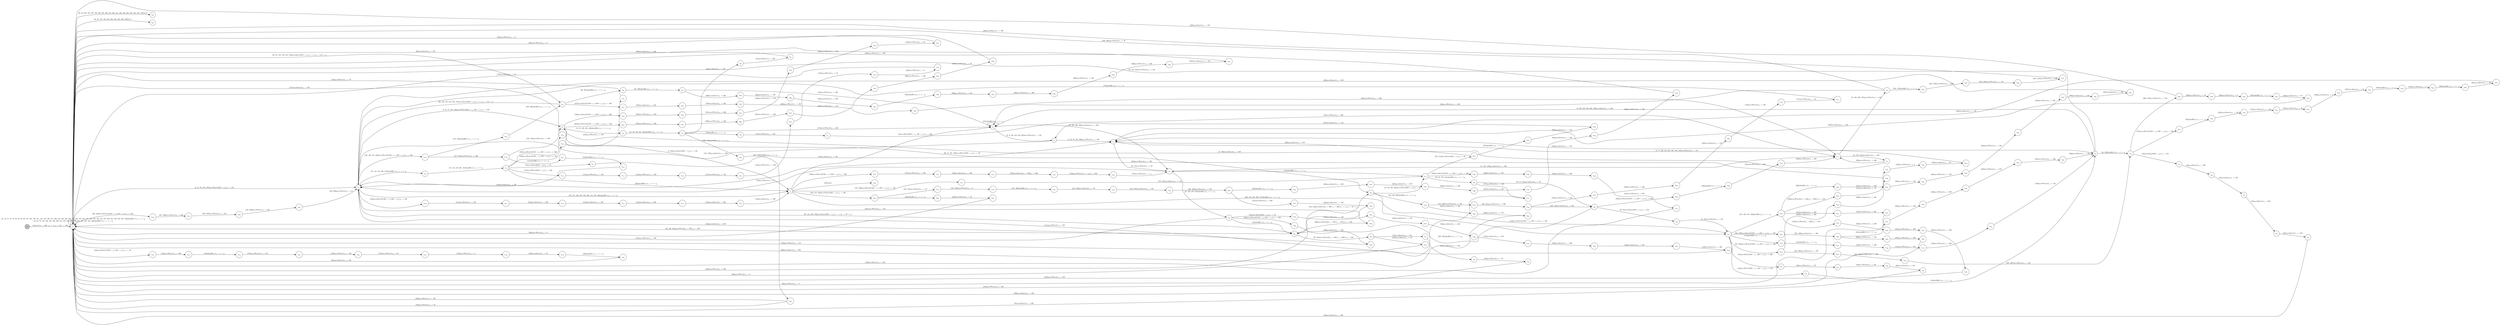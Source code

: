 digraph EFSM{
  graph [rankdir="LR", fontname="Latin Modern Math"];
  node [color="black", fillcolor="white", shape="circle", style="filled", fontname="Latin Modern Math"];
  edge [fontname="Latin Modern Math"];

  s0[fillcolor="gray", label=<s<sub>0</sub>>];
  s1[label=<s<sub>1</sub>>];
  s2[label=<s<sub>2</sub>>];
  s3[label=<s<sub>3</sub>>];
  s4[label=<s<sub>4</sub>>];
  s5[label=<s<sub>5</sub>>];
  s6[label=<s<sub>6</sub>>];
  s7[label=<s<sub>7</sub>>];
  s8[label=<s<sub>8</sub>>];
  s10[label=<s<sub>10</sub>>];
  s11[label=<s<sub>11</sub>>];
  s12[label=<s<sub>12</sub>>];
  s14[label=<s<sub>14</sub>>];
  s15[label=<s<sub>15</sub>>];
  s16[label=<s<sub>16</sub>>];
  s17[label=<s<sub>17</sub>>];
  s19[label=<s<sub>19</sub>>];
  s24[label=<s<sub>24</sub>>];
  s25[label=<s<sub>25</sub>>];
  s26[label=<s<sub>26</sub>>];
  s27[label=<s<sub>27</sub>>];
  s28[label=<s<sub>28</sub>>];
  s29[label=<s<sub>29</sub>>];
  s32[label=<s<sub>32</sub>>];
  s36[label=<s<sub>36</sub>>];
  s37[label=<s<sub>37</sub>>];
  s38[label=<s<sub>38</sub>>];
  s39[label=<s<sub>39</sub>>];
  s40[label=<s<sub>40</sub>>];
  s41[label=<s<sub>41</sub>>];
  s42[label=<s<sub>42</sub>>];
  s44[label=<s<sub>44</sub>>];
  s45[label=<s<sub>45</sub>>];
  s46[label=<s<sub>46</sub>>];
  s47[label=<s<sub>47</sub>>];
  s48[label=<s<sub>48</sub>>];
  s49[label=<s<sub>49</sub>>];
  s60[label=<s<sub>60</sub>>];
  s61[label=<s<sub>61</sub>>];
  s64[label=<s<sub>64</sub>>];
  s65[label=<s<sub>65</sub>>];
  s66[label=<s<sub>66</sub>>];
  s67[label=<s<sub>67</sub>>];
  s73[label=<s<sub>73</sub>>];
  s74[label=<s<sub>74</sub>>];
  s75[label=<s<sub>75</sub>>];
  s87[label=<s<sub>87</sub>>];
  s88[label=<s<sub>88</sub>>];
  s89[label=<s<sub>89</sub>>];
  s90[label=<s<sub>90</sub>>];
  s103[label=<s<sub>103</sub>>];
  s104[label=<s<sub>104</sub>>];
  s105[label=<s<sub>105</sub>>];
  s106[label=<s<sub>106</sub>>];
  s107[label=<s<sub>107</sub>>];
  s108[label=<s<sub>108</sub>>];
  s109[label=<s<sub>109</sub>>];
  s110[label=<s<sub>110</sub>>];
  s114[label=<s<sub>114</sub>>];
  s115[label=<s<sub>115</sub>>];
  s116[label=<s<sub>116</sub>>];
  s117[label=<s<sub>117</sub>>];
  s118[label=<s<sub>118</sub>>];
  s119[label=<s<sub>119</sub>>];
  s120[label=<s<sub>120</sub>>];
  s126[label=<s<sub>126</sub>>];
  s127[label=<s<sub>127</sub>>];
  s136[label=<s<sub>136</sub>>];
  s137[label=<s<sub>137</sub>>];
  s144[label=<s<sub>144</sub>>];
  s145[label=<s<sub>145</sub>>];
  s146[label=<s<sub>146</sub>>];
  s147[label=<s<sub>147</sub>>];
  s148[label=<s<sub>148</sub>>];
  s152[label=<s<sub>152</sub>>];
  s153[label=<s<sub>153</sub>>];
  s154[label=<s<sub>154</sub>>];
  s155[label=<s<sub>155</sub>>];
  s156[label=<s<sub>156</sub>>];
  s157[label=<s<sub>157</sub>>];
  s158[label=<s<sub>158</sub>>];
  s159[label=<s<sub>159</sub>>];
  s160[label=<s<sub>160</sub>>];
  s164[label=<s<sub>164</sub>>];
  s165[label=<s<sub>165</sub>>];
  s166[label=<s<sub>166</sub>>];
  s167[label=<s<sub>167</sub>>];
  s168[label=<s<sub>168</sub>>];
  s169[label=<s<sub>169</sub>>];
  s170[label=<s<sub>170</sub>>];
  s171[label=<s<sub>171</sub>>];
  s174[label=<s<sub>174</sub>>];
  s177[label=<s<sub>177</sub>>];
  s189[label=<s<sub>189</sub>>];
  s190[label=<s<sub>190</sub>>];
  s191[label=<s<sub>191</sub>>];
  s192[label=<s<sub>192</sub>>];
  s193[label=<s<sub>193</sub>>];
  s194[label=<s<sub>194</sub>>];
  s204[label=<s<sub>204</sub>>];
  s205[label=<s<sub>205</sub>>];
  s206[label=<s<sub>206</sub>>];
  s207[label=<s<sub>207</sub>>];
  s213[label=<s<sub>213</sub>>];
  s214[label=<s<sub>214</sub>>];
  s215[label=<s<sub>215</sub>>];
  s221[label=<s<sub>221</sub>>];
  s229[label=<s<sub>229</sub>>];
  s230[label=<s<sub>230</sub>>];
  s231[label=<s<sub>231</sub>>];
  s234[label=<s<sub>234</sub>>];
  s235[label=<s<sub>235</sub>>];
  s236[label=<s<sub>236</sub>>];
  s237[label=<s<sub>237</sub>>];
  s247[label=<s<sub>247</sub>>];
  s267[label=<s<sub>267</sub>>];
  s268[label=<s<sub>268</sub>>];
  s275[label=<s<sub>275</sub>>];
  s277[label=<s<sub>277</sub>>];
  s278[label=<s<sub>278</sub>>];
  s279[label=<s<sub>279</sub>>];
  s280[label=<s<sub>280</sub>>];
  s284[label=<s<sub>284</sub>>];
  s285[label=<s<sub>285</sub>>];
  s286[label=<s<sub>286</sub>>];
  s287[label=<s<sub>287</sub>>];
  s288[label=<s<sub>288</sub>>];
  s289[label=<s<sub>289</sub>>];
  s290[label=<s<sub>290</sub>>];
  s299[label=<s<sub>299</sub>>];
  s300[label=<s<sub>300</sub>>];
  s301[label=<s<sub>301</sub>>];
  s302[label=<s<sub>302</sub>>];
  s303[label=<s<sub>303</sub>>];
  s304[label=<s<sub>304</sub>>];
  s305[label=<s<sub>305</sub>>];
  s306[label=<s<sub>306</sub>>];
  s307[label=<s<sub>307</sub>>];
  s311[label=<s<sub>311</sub>>];
  s312[label=<s<sub>312</sub>>];
  s316[label=<s<sub>316</sub>>];
  s322[label=<s<sub>322</sub>>];
  s323[label=<s<sub>323</sub>>];
  s331[label=<s<sub>331</sub>>];
  s332[label=<s<sub>332</sub>>];
  s333[label=<s<sub>333</sub>>];
  s334[label=<s<sub>334</sub>>];
  s335[label=<s<sub>335</sub>>];
  s347[label=<s<sub>347</sub>>];
  s348[label=<s<sub>348</sub>>];
  s349[label=<s<sub>349</sub>>];
  s351[label=<s<sub>351</sub>>];
  s352[label=<s<sub>352</sub>>];
  s353[label=<s<sub>353</sub>>];
  s354[label=<s<sub>354</sub>>];
  s355[label=<s<sub>355</sub>>];
  s356[label=<s<sub>356</sub>>];
  s357[label=<s<sub>357</sub>>];
  s358[label=<s<sub>358</sub>>];
  s359[label=<s<sub>359</sub>>];
  s360[label=<s<sub>360</sub>>];
  s361[label=<s<sub>361</sub>>];
  s375[label=<s<sub>375</sub>>];
  s376[label=<s<sub>376</sub>>];
  s380[label=<s<sub>380</sub>>];
  s383[label=<s<sub>383</sub>>];
  s384[label=<s<sub>384</sub>>];
  s385[label=<s<sub>385</sub>>];
  s389[label=<s<sub>389</sub>>];
  s390[label=<s<sub>390</sub>>];
  s398[label=<s<sub>398</sub>>];
  s399[label=<s<sub>399</sub>>];
  s400[label=<s<sub>400</sub>>];
  s401[label=<s<sub>401</sub>>];
  s402[label=<s<sub>402</sub>>];
  s408[label=<s<sub>408</sub>>];
  s409[label=<s<sub>409</sub>>];
  s415[label=<s<sub>415</sub>>];
  s416[label=<s<sub>416</sub>>];
  s417[label=<s<sub>417</sub>>];
  s418[label=<s<sub>418</sub>>];
  s419[label=<s<sub>419</sub>>];
  s420[label=<s<sub>420</sub>>];
  s421[label=<s<sub>421</sub>>];
  s422[label=<s<sub>422</sub>>];
  s430[label=<s<sub>430</sub>>];
  s431[label=<s<sub>431</sub>>];
  s432[label=<s<sub>432</sub>>];
  s433[label=<s<sub>433</sub>>];
  s438[label=<s<sub>438</sub>>];
  s439[label=<s<sub>439</sub>>];
  s440[label=<s<sub>440</sub>>];
  s441[label=<s<sub>441</sub>>];
  s455[label=<s<sub>455</sub>>];
  s460[label=<s<sub>460</sub>>];
  s461[label=<s<sub>461</sub>>];
  s462[label=<s<sub>462</sub>>];
  s463[label=<s<sub>463</sub>>];
  s464[label=<s<sub>464</sub>>];
  s465[label=<s<sub>465</sub>>];
  s466[label=<s<sub>466</sub>>];
  s467[label=<s<sub>467</sub>>];
  s470[label=<s<sub>470</sub>>];
  s471[label=<s<sub>471</sub>>];
  s472[label=<s<sub>472</sub>>];
  s473[label=<s<sub>473</sub>>];
  s474[label=<s<sub>474</sub>>];
  s493[label=<s<sub>493</sub>>];
  s494[label=<s<sub>494</sub>>];
  s495[label=<s<sub>495</sub>>];
  s496[label=<s<sub>496</sub>>];
  s497[label=<s<sub>497</sub>>];
  s498[label=<s<sub>498</sub>>];
  s499[label=<s<sub>499</sub>>];
  s510[label=<s<sub>510</sub>>];
  s511[label=<s<sub>511</sub>>];
  s512[label=<s<sub>512</sub>>];
  s513[label=<s<sub>513</sub>>];
  s514[label=<s<sub>514</sub>>];
  s515[label=<s<sub>515</sub>>];
  s519[label=<s<sub>519</sub>>];
  s520[label=<s<sub>520</sub>>];
  s521[label=<s<sub>521</sub>>];
  s522[label=<s<sub>522</sub>>];
  s530[label=<s<sub>530</sub>>];
  s531[label=<s<sub>531</sub>>];
  s532[label=<s<sub>532</sub>>];
  s533[label=<s<sub>533</sub>>];

  s0->s1[label=<<i> [1]start:2/o<sub>1</sub> := 200, o<sub>2</sub> := 3, o<sub>3</sub> := 0&#91;r<sub>1</sub> := 250&#93;</i>>];
  s3->s4[label=<<i> [4, 485]moveEast:0&#91;350 &gt; r<sub>1</sub>&#93;/o<sub>1</sub> := 150</i>>];
  s4->s5[label=<<i> [5]moveEast:0&#91;350 &gt; r<sub>1</sub>, 350 &gt; r<sub>1</sub>&#93;/o<sub>1</sub> := 200</i>>];
  s12->s3[label=<<i> [13, 283]moveEast:0/o<sub>1</sub> := 400</i>>];
  s3->s14[label=<<i> [14, 58, 129, 320, 340]shieldHit:1/o<sub>1</sub> := -1 + i<sub>0</sub></i>>];
  s14->s15[label=<<i> [15, 59, 130, 321, 341]alienHit:1/o<sub>1</sub> := 1 + i<sub>0</sub></i>>];
  s15->s16[label=<<i> [16]alienHit:1/o<sub>1</sub> := 1 + i<sub>0</sub></i>>];
  s16->s17[label=<<i> [17]moveWest:0/o<sub>1</sub> := 350</i>>];
  s17->s11[label=<<i> [18]moveWest:0/o<sub>1</sub> := 300</i>>];
  s19->s5[label=<<i> [20]moveWest:0/o<sub>1</sub> := 200</i>>];
  s7->s10[label=<<i> [23, 71]moveWest:0/o<sub>1</sub> := 50</i>>];
  s24->s25[label=<<i> [25]alienHit:1/o<sub>1</sub> := 1 + i<sub>0</sub></i>>];
  s25->s26[label=<<i> [26, 454]moveEast:0&#91;!(r<sub>1</sub> &gt; 300&or;r<sub>1</sub> &gt; 300)&#93;/o<sub>1</sub> := 100</i>>];
  s26->s27[label=<<i> [27]moveEast:0/o<sub>1</sub> := 150</i>>];
  s27->s28[label=<<i> [28]moveWest:0/o<sub>1</sub> := 100</i>>];
  s28->s29[label=<<i> [29]moveWest:0/o<sub>1</sub> := 50</i>>];
  s29->s1[label=<<i> [30]moveWest:0/o<sub>1</sub> := 0</i>>];
  s39->s40[label=<<i> [40, 85]moveEast:0&#91;350 &gt; r<sub>1</sub>&#93;/o<sub>1</sub> := 100</i>>];
  s40->s41[label=<<i> [41, 86]moveEast:0/o<sub>1</sub> := 150</i>>];
  s41->s42[label=<<i> [42]moveWest:0&#91;350 &gt; r<sub>1</sub>, 350 &gt; r<sub>1</sub>&#93;/o<sub>1</sub> := 100</i>>];
  s42->s8[label=<<i> [43]shieldHit:1/o<sub>1</sub> := -1 + i<sub>0</sub></i>>];
  s8->s44[label=<<i> [44, 536]alienHit:1/o<sub>1</sub> := 1 + i<sub>0</sub></i>>];
  s44->s45[label=<<i> [45]moveEast:0&#91;350 &gt; r<sub>1</sub>&#93;/o<sub>1</sub> := 150</i>>];
  s45->s46[label=<<i> [46]moveEast:0/o<sub>1</sub> := 200</i>>];
  s46->s47[label=<<i> [47]moveEast:0/o<sub>1</sub> := 250</i>>];
  s47->s48[label=<<i> [48]moveEast:0/o<sub>1</sub> := 300</i>>];
  s48->s49[label=<<i> [49]moveEast:0/o<sub>1</sub> := 350</i>>];
  s49->s1[label=<<i> [50]moveEast:0/o<sub>1</sub> := 400</i>>];
  s15->s60[label=<<i> [60]moveEast:0/o<sub>1</sub> := 150</i>>];
  s60->s61[label=<<i> [61]moveEast:0/o<sub>1</sub> := 200</i>>];
  s61->s1[label=<<i> [62]moveEast:0/o<sub>1</sub> := 250</i>>];
  s65->s66[label=<<i> [66, 297]shieldHit:1/o<sub>1</sub> := -1 + i<sub>0</sub></i>>];
  s66->s67[label=<<i> [67, 298]alienHit:1/o<sub>1</sub> := 1 + i<sub>0</sub></i>>];
  s67->s5[label=<<i> [68]moveWest:0/o<sub>1</sub> := 200</i>>];
  s10->s2[label=<<i> [72]moveWest:0/o<sub>1</sub> := 0</i>>];
  s74->s75[label=<<i> [75]moveEast:0&#91;350 &gt; r<sub>1</sub>&#93;/o<sub>1</sub> := 50</i>>];
  s75->s7[label=<<i> [76]moveEast:0/o<sub>1</sub> := 100</i>>];
  s38->s39[label=<<i> [39, 84, 452]moveEast:0/o<sub>1</sub> := 50</i>>];
  s41->s87[label=<<i> [87]moveEast:0&#91;350 &gt; r<sub>1</sub>, 350 &gt; r<sub>1</sub>&#93;/o<sub>1</sub> := 200</i>>];
  s87->s88[label=<<i> [88]moveWest:0/o<sub>1</sub> := 150</i>>];
  s88->s89[label=<<i> [89]moveWest:0/o<sub>1</sub> := 100</i>>];
  s89->s90[label=<<i> [90]moveEast:0/o<sub>1</sub> := 150</i>>];
  s90->s1[label=<<i> [91]moveEast:0/o<sub>1</sub> := 200</i>>];
  s25->s1[label=<<i> [98, 429, 504]moveWest:0&#91;r<sub>1</sub> &gt; 376&#93;/o<sub>1</sub> := 300</i>>];
  s37->s10[label=<<i> [101]shieldHit:1/o<sub>1</sub> := -1 + i<sub>0</sub></i>>];
  s24->s103[label=<<i> [103]moveEast:0&#91;350 &gt; r<sub>1</sub>&#93;/o<sub>1</sub> := 50</i>>];
  s103->s104[label=<<i> [104]moveEast:0/o<sub>1</sub> := 100</i>>];
  s104->s105[label=<<i> [105]moveEast:0/o<sub>1</sub> := 150</i>>];
  s105->s106[label=<<i> [106]moveEast:0/o<sub>1</sub> := 200</i>>];
  s106->s107[label=<<i> [107]moveEast:0/o<sub>1</sub> := 250</i>>];
  s107->s108[label=<<i> [108]moveEast:0/o<sub>1</sub> := 300</i>>];
  s108->s109[label=<<i> [109]moveEast:0/o<sub>1</sub> := 350</i>>];
  s109->s110[label=<<i> [110]moveEast:0/o<sub>1</sub> := 400</i>>];
  s110->s2[label=<<i> [111]moveWest:0/o<sub>1</sub> := 350</i>>];
  s74->s114[label=<<i> [114]moveWest:0&#91;350 &gt; r<sub>1</sub>&#93;/o<sub>1</sub> := 300</i>>];
  s114->s115[label=<<i> [115]moveWest:0/o<sub>1</sub> := 250</i>>];
  s115->s116[label=<<i> [116]moveWest:0/o<sub>1</sub> := 200</i>>];
  s116->s117[label=<<i> [117]moveWest:0/o<sub>1</sub> := 150</i>>];
  s117->s118[label=<<i> [118]moveWest:0/o<sub>1</sub> := 100</i>>];
  s118->s119[label=<<i> [119]moveWest:0/o<sub>1</sub> := 50</i>>];
  s119->s120[label=<<i> [120]moveWest:0/o<sub>1</sub> := 0</i>>];
  s120->s1[label=<<i> [121]moveEast:0/o<sub>1</sub> := 50</i>>];
  s126->s127[label=<<i> [127, 187]moveWest:0/o<sub>1</sub> := 200</i>>];
  s127->s3[label=<<i> [128, 188]moveEast:0/o<sub>1</sub> := 250</i>>];
  s15->s5[label=<<i> [131]moveWest:0/o<sub>1</sub> := 200</i>>];
  s6->s2[label=<<i> [133, 378]moveEast:0/o<sub>1</sub> := 200</i>>];
  s2->s73[label=<<i> [73, 112, 134, 200, 314]shieldHit:1/o<sub>1</sub> := -1 + i<sub>0</sub></i>>];
  s73->s74[label=<<i> [74, 113, 135, 201, 315]alienHit:1/o<sub>1</sub> := 1 + i<sub>0</sub></i>>];
  s74->s136[label=<<i> [136]moveWest:0&#91;!(350 &gt; r<sub>1</sub>&or;350 &gt; r<sub>1</sub>)&#93;/o<sub>1</sub> := 150</i>>];
  s136->s137[label=<<i> [137]moveWest:0/o<sub>1</sub> := 100</i>>];
  s137->s1[label=<<i> [138]moveWest:0/o<sub>1</sub> := 50</i>>];
  s25->s36[label=<<i> [142, 224]moveEast:0&#91;r<sub>1</sub> &gt; 300, r<sub>1</sub> &gt; 300&#93;/o<sub>1</sub> := r<sub>1</sub>&#91;r<sub>1</sub> := 50 + r<sub>1</sub>&#93;</i>>];
  s36->s41[label=<<i> [143]moveWest:0&#91;!(350 &gt; r<sub>1</sub>&or;350 &gt; r<sub>1</sub>)&#93;/o<sub>1</sub> := 350</i>>];
  s41->s144[label=<<i> [144]shieldHit:1/o<sub>1</sub> := -1 + i<sub>0</sub></i>>];
  s144->s145[label=<<i> [145]alienHit:1/o<sub>1</sub> := 1 + i<sub>0</sub></i>>];
  s145->s146[label=<<i> [146]moveWest:0/o<sub>1</sub> := 300</i>>];
  s146->s147[label=<<i> [147]moveWest:0/o<sub>1</sub> := 250</i>>];
  s147->s148[label=<<i> [148]moveWest:0/o<sub>1</sub> := 200</i>>];
  s148->s8[label=<<i> [149]moveWest:0/o<sub>1</sub> := 150</i>>];
  s8->s1[label=<<i> [78, 150, 337]moveWest:0/o<sub>1</sub> := 100</i>>];
  s1->s152[label=<<i> [152]moveEast:0&#91;!(350 &gt; r<sub>1</sub>&or;350 &gt; r<sub>1</sub>)&#93;/o<sub>1</sub> := 150</i>>];
  s152->s153[label=<<i> [153]moveEast:0/o<sub>1</sub> := 200</i>>];
  s153->s154[label=<<i> [154]alienHit:1/o<sub>1</sub> := 1 + i<sub>0</sub></i>>];
  s154->s155[label=<<i> [155]moveWest:0/o<sub>1</sub> := 150</i>>];
  s155->s156[label=<<i> [156]moveWest:0/o<sub>1</sub> := 100</i>>];
  s156->s157[label=<<i> [157]moveWest:0/o<sub>1</sub> := 50</i>>];
  s157->s158[label=<<i> [158]moveWest:0/o<sub>1</sub> := 0</i>>];
  s158->s159[label=<<i> [159]moveEast:0/o<sub>1</sub> := 50</i>>];
  s159->s160[label=<<i> [160]alienHit:1/o<sub>1</sub> := 1 + i<sub>0</sub></i>>];
  s160->s1[label=<<i> [161]moveEast:0/o<sub>1</sub> := 100</i>>];
  s164->s165[label=<<i> [165, 226]moveWest:0/o<sub>1</sub> := 350</i>>];
  s165->s166[label=<<i> [166, 227]moveWest:0/o<sub>1</sub> := 300</i>>];
  s166->s167[label=<<i> [167]moveWest:0/o<sub>1</sub> := 250</i>>];
  s167->s168[label=<<i> [168]moveWest:0/o<sub>1</sub> := 200</i>>];
  s168->s169[label=<<i> [169]moveWest:0/o<sub>1</sub> := 150</i>>];
  s169->s170[label=<<i> [170]moveWest:0/o<sub>1</sub> := 100</i>>];
  s170->s171[label=<<i> [171]moveWest:0/o<sub>1</sub> := 50</i>>];
  s171->s2[label=<<i> [172]alienHit:1/o<sub>1</sub> := 1 + i<sub>0</sub></i>>];
  s4->s174[label=<<i> [174, 436]moveEast:0&#91;!(350 &gt; r<sub>1</sub>&or;350 &gt; r<sub>1</sub>)&#93;/o<sub>1</sub> := 100</i>>];
  s174->s37[label=<<i> [175, 437]moveEast:0/o<sub>1</sub> := 150</i>>];
  s38->s177[label=<<i> [177]moveWest:0/o<sub>1</sub> := 100</i>>];
  s177->s1[label=<<i> [178]moveWest:0/o<sub>1</sub> := 50</i>>];
  s2->s126[label=<<i> [126, 186, 274, 294]moveWest:0&#91;!(350 &gt; r<sub>1</sub>&or;350 &gt; r<sub>1</sub>)&#93;/o<sub>1</sub> := 250</i>>];
  s3->s189[label=<<i> [189]moveEast:0&#91;!(350 &gt; r<sub>1</sub>&or;350 &gt; r<sub>1</sub>)&#93;/o<sub>1</sub> := 300</i>>];
  s189->s190[label=<<i> [190]moveWest:0/o<sub>1</sub> := 250</i>>];
  s190->s191[label=<<i> [191]moveWest:0/o<sub>1</sub> := 200</i>>];
  s191->s192[label=<<i> [192]moveWest:0/o<sub>1</sub> := 150</i>>];
  s192->s193[label=<<i> [193]moveWest:0/o<sub>1</sub> := 100</i>>];
  s193->s194[label=<<i> [194]moveWest:0/o<sub>1</sub> := 50</i>>];
  s194->s1[label=<<i> [195]moveWest:0/o<sub>1</sub> := 0</i>>];
  s74->s4[label=<<i> [202]shieldHit:1/o<sub>1</sub> := -1 + i<sub>0</sub></i>>];
  s4->s41[label=<<i> [203, 212, 328, 393, 517]alienHit:1/o<sub>1</sub> := 1 + i<sub>0</sub></i>>];
  s41->s204[label=<<i> [204, 329]moveEast:0&#91;!(350 &gt; r<sub>1</sub>&or;350 &gt; r<sub>1</sub>)&#93;/o<sub>1</sub> := 350</i>>];
  s204->s205[label=<<i> [205, 330]moveEast:0/o<sub>1</sub> := 400</i>>];
  s205->s206[label=<<i> [206]moveWest:0/o<sub>1</sub> := 350</i>>];
  s206->s207[label=<<i> [207]moveWest:0/o<sub>1</sub> := 300</i>>];
  s207->s1[label=<<i> [208]moveEast:0/o<sub>1</sub> := 350</i>>];
  s213->s214[label=<<i> [214]moveEast:0/o<sub>1</sub> := 200</i>>];
  s214->s215[label=<<i> [215]moveEast:0/o<sub>1</sub> := 250</i>>];
  s215->s1[label=<<i> [216]moveWest:0/o<sub>1</sub> := 200</i>>];
  s1->s65[label=<<i> [65, 95, 124, 184, 218, 272]moveEast:0&#91;350 &gt; r<sub>1</sub>&#93;/o<sub>1</sub> := r<sub>1</sub>&#91;r<sub>1</sub> := 50 + r<sub>1</sub>&#93;</i>>];
  s65->s2[label=<<i> [96, 125, 185, 219, 222, 273]moveEast:0&#91;350 &gt; r<sub>1</sub>&#93;/o<sub>1</sub> := r<sub>1</sub>&#91;r<sub>1</sub> := 50 + r<sub>1</sub>&#93;</i>>];
  s4->s221[label=<<i> [221]win:0</i>>];
  s2->s25[label=<<i> [97, 141, 223, 379]moveEast:0&#91;400 &gt; r<sub>1</sub>&#93;/o<sub>1</sub> := r<sub>1</sub>&#91;r<sub>1</sub> := 50 + r<sub>1</sub>&#93;</i>>];
  s36->s164[label=<<i> [164, 225, 266]alienHit:1/o<sub>1</sub> := 1 + i<sub>0</sub></i>>];
  s166->s39[label=<<i> [228, 427]moveEast:0/o<sub>1</sub> := 350</i>>];
  s39->s229[label=<<i> [229]moveEast:0&#91;!(350 &gt; r<sub>1</sub>&or;350 &gt; r<sub>1</sub>)&#93;/o<sub>1</sub> := 400</i>>];
  s229->s230[label=<<i> [230]alienHit:1/o<sub>1</sub> := 1 + i<sub>0</sub></i>>];
  s230->s231[label=<<i> [231]moveWest:0/o<sub>1</sub> := 350</i>>];
  s231->s11[label=<<i> [232]moveWest:0/o<sub>1</sub> := 300</i>>];
  s11->s19[label=<<i> [19, 233, 260, 477]moveWest:0/o<sub>1</sub> := 250</i>>];
  s19->s234[label=<<i> [234, 478]alienHit:1/o<sub>1</sub> := 1 + i<sub>0</sub></i>>];
  s234->s235[label=<<i> [235, 479]moveWest:0/o<sub>1</sub> := 200</i>>];
  s235->s236[label=<<i> [236, 480]moveWest:0/o<sub>1</sub> := 150</i>>];
  s236->s237[label=<<i> [237, 481]moveWest:0/o<sub>1</sub> := 100</i>>];
  s237->s1[label=<<i> [238, 482]moveWest:0/o<sub>1</sub> := 50</i>>];
  s37->s247[label=<<i> [247, 374]moveEast:0&#91;350 &gt; r<sub>1</sub>&#93;/o<sub>1</sub> := 50</i>>];
  s247->s7[label=<<i> [248]moveEast:0/o<sub>1</sub> := 100</i>>];
  s8->s5[label=<<i> [9, 250, 255, 364, 368, 405]moveEast:0/o<sub>1</sub> := 200</i>>];
  s5->s5[label=<<i> [251]alienHit:1/o<sub>1</sub> := 1 + i<sub>0</sub></i>>];
  s5->s6[label=<<i> [6, 21, 69, 132, 252, 365]moveWest:0/o<sub>1</sub> := 150</i>>];
  s6->s7[label=<<i> [7, 22, 70, 253, 366]moveWest:0/o<sub>1</sub> := 100</i>>];
  s10->s11[label=<<i> [11, 257, 476]moveEast:0/o<sub>1</sub> := 300</i>>];
  s11->s12[label=<<i> [12, 258, 282]moveEast:0/o<sub>1</sub> := 350</i>>];
  s12->s11[label=<<i> [259]moveWest:0/o<sub>1</sub> := 300</i>>];
  s19->s1[label=<<i> [261]moveEast:0/o<sub>1</sub> := 300</i>>];
  s164->s267[label=<<i> [267]moveEast:0/o<sub>1</sub> := 100</i>>];
  s267->s268[label=<<i> [268]moveEast:0/o<sub>1</sub> := 150</i>>];
  s268->s1[label=<<i> [269]moveEast:0/o<sub>1</sub> := 200</i>>];
  s126->s275[label=<<i> [275, 295]shieldHit:1/o<sub>1</sub> := -1 + i<sub>0</sub></i>>];
  s275->s65[label=<<i> [276, 296]alienHit:1/o<sub>1</sub> := 1 + i<sub>0</sub></i>>];
  s65->s277[label=<<i> [277]moveEast:0&#91;!(350 &gt; r<sub>1</sub>&or;350 &gt; r<sub>1</sub>)&#93;/o<sub>1</sub> := 300</i>>];
  s277->s278[label=<<i> [278]moveEast:0/o<sub>1</sub> := 350</i>>];
  s278->s279[label=<<i> [279]moveEast:0/o<sub>1</sub> := 400</i>>];
  s279->s280[label=<<i> [280]moveWest:0/o<sub>1</sub> := 350</i>>];
  s280->s11[label=<<i> [281]moveWest:0/o<sub>1</sub> := 300</i>>];
  s3->s284[label=<<i> [284]moveWest:0&#91;!(350 &gt; r<sub>1</sub>&or;350 &gt; r<sub>1</sub>)&#93;/o<sub>1</sub> := 350</i>>];
  s284->s285[label=<<i> [285]moveWest:0/o<sub>1</sub> := 300</i>>];
  s285->s286[label=<<i> [286]moveWest:0/o<sub>1</sub> := 250</i>>];
  s286->s287[label=<<i> [287]moveWest:0/o<sub>1</sub> := 200</i>>];
  s287->s288[label=<<i> [288]moveWest:0/o<sub>1</sub> := 150</i>>];
  s288->s289[label=<<i> [289]moveWest:0/o<sub>1</sub> := 100</i>>];
  s289->s290[label=<<i> [290]moveWest:0/o<sub>1</sub> := 50</i>>];
  s290->s1[label=<<i> [291]moveWest:0/o<sub>1</sub> := 0</i>>];
  s67->s299[label=<<i> [299]moveEast:0/o<sub>1</sub> := 300</i>>];
  s299->s300[label=<<i> [300]moveEast:0/o<sub>1</sub> := 350</i>>];
  s300->s301[label=<<i> [301]moveEast:0/o<sub>1</sub> := 400</i>>];
  s301->s302[label=<<i> [302]alienHit:1/o<sub>1</sub> := 1 + i<sub>0</sub></i>>];
  s302->s303[label=<<i> [303]moveWest:0/o<sub>1</sub> := 350</i>>];
  s303->s304[label=<<i> [304]moveWest:0/o<sub>1</sub> := 300</i>>];
  s304->s305[label=<<i> [305]moveWest:0/o<sub>1</sub> := 250</i>>];
  s305->s306[label=<<i> [306]moveWest:0/o<sub>1</sub> := 200</i>>];
  s306->s307[label=<<i> [307]moveWest:0/o<sub>1</sub> := 150</i>>];
  s307->s1[label=<<i> [308]moveEast:0/o<sub>1</sub> := 200</i>>];
  s127->s311[label=<<i> [311]shieldHit:1/o<sub>1</sub> := -1 + i<sub>0</sub></i>>];
  s311->s312[label=<<i> [312]alienHit:1/o<sub>1</sub> := 1 + i<sub>0</sub></i>>];
  s312->s2[label=<<i> [313]moveEast:0/o<sub>1</sub> := 250</i>>];
  s74->s316[label=<<i> [316]moveEast:0&#91;!(350 &gt; r<sub>1</sub>&or;350 &gt; r<sub>1</sub>)&#93;/o<sub>1</sub> := 300</i>>];
  s316->s1[label=<<i> [317]moveEast:0/o<sub>1</sub> := 350</i>>];
  s15->s322[label=<<i> [322, 342]shieldHit:1/o<sub>1</sub> := -1 + i<sub>0</sub></i>>];
  s322->s323[label=<<i> [323, 343]alienHit:1/o<sub>1</sub> := 1 + i<sub>0</sub></i>>];
  s323->s1[label=<<i> [324]moveEast:0/o<sub>1</sub> := 150</i>>];
  s1->s64[label=<<i> [64, 80, 123, 140, 210, 293, 310, 319, 326, 346]lose:0</i>>];
  s205->s331[label=<<i> [331]alienHit:1/o<sub>1</sub> := 1 + i<sub>0</sub></i>>];
  s331->s332[label=<<i> [332]moveWest:0/o<sub>1</sub> := 350</i>>];
  s332->s333[label=<<i> [333]moveWest:0/o<sub>1</sub> := 300</i>>];
  s333->s334[label=<<i> [334]moveWest:0/o<sub>1</sub> := 250</i>>];
  s334->s335[label=<<i> [335]moveWest:0/o<sub>1</sub> := 200</i>>];
  s335->s8[label=<<i> [336]moveWest:0/o<sub>1</sub> := 150</i>>];
  s323->s1[label=<<i> [344]moveWest:0/o<sub>1</sub> := 50</i>>];
  s41->s347[label=<<i> [347, 394]moveWest:0&#91;!(350 &gt; r<sub>1</sub>&or;350 &gt; r<sub>1</sub>)&#93;/o<sub>1</sub> := 300</i>>];
  s347->s348[label=<<i> [348, 395]moveWest:0/o<sub>1</sub> := 250</i>>];
  s348->s349[label=<<i> [349, 396]moveWest:0/o<sub>1</sub> := 200</i>>];
  s349->s44[label=<<i> [350, 397]moveWest:0/o<sub>1</sub> := 150</i>>];
  s44->s351[label=<<i> [351]moveEast:0&#91;!(350 &gt; r<sub>1</sub>&or;350 &gt; r<sub>1</sub>)&#93;/o<sub>1</sub> := 200</i>>];
  s351->s352[label=<<i> [352]alienHit:1/o<sub>1</sub> := 1 + i<sub>0</sub></i>>];
  s352->s353[label=<<i> [353]moveWest:0/o<sub>1</sub> := 150</i>>];
  s353->s354[label=<<i> [354]moveWest:0/o<sub>1</sub> := 100</i>>];
  s354->s355[label=<<i> [355]moveWest:0/o<sub>1</sub> := 50</i>>];
  s355->s356[label=<<i> [356]moveWest:0/o<sub>1</sub> := 0</i>>];
  s356->s357[label=<<i> [357]moveEast:0/o<sub>1</sub> := 50</i>>];
  s357->s358[label=<<i> [358]alienHit:1/o<sub>1</sub> := 1 + i<sub>0</sub></i>>];
  s358->s359[label=<<i> [359]moveWest:0/o<sub>1</sub> := 0</i>>];
  s359->s360[label=<<i> [360]alienHit:1/o<sub>1</sub> := 1 + i<sub>0</sub></i>>];
  s360->s361[label=<<i> [361]moveEast:0/o<sub>1</sub> := 50</i>>];
  s361->s7[label=<<i> [362]moveEast:0/o<sub>1</sub> := 100</i>>];
  s5->s10[label=<<i> [10, 256, 369, 406]moveEast:0/o<sub>1</sub> := 250</i>>];
  s24->s1[label=<<i> [371]moveWest:0/o<sub>1</sub> := 200</i>>];
  s247->s375[label=<<i> [375]alienHit:1/o<sub>1</sub> := 1 + i<sub>0</sub></i>>];
  s375->s376[label=<<i> [376]moveEast:0/o<sub>1</sub> := 100</i>>];
  s376->s6[label=<<i> [377]moveEast:0/o<sub>1</sub> := 150</i>>];
  s25->s380[label=<<i> [380]moveWest:0&#91;!(r<sub>1</sub> &gt; 376&or;r<sub>1</sub> &gt; 376)&#93;/o<sub>1</sub> := 200</i>>];
  s380->s2[label=<<i> [381]moveWest:0/o<sub>1</sub> := 150</i>>];
  s4->s383[label=<<i> [383, 414, 486]moveWest:0&#91;350 &gt; r<sub>1</sub>&#93;/o<sub>1</sub> := 100</i>>];
  s383->s384[label=<<i> [384]alienHit:1/o<sub>1</sub> := 1 + i<sub>0</sub></i>>];
  s384->s385[label=<<i> [385]moveWest:0/o<sub>1</sub> := 50</i>>];
  s385->s1[label=<<i> [386]moveWest:0/o<sub>1</sub> := 0</i>>];
  s347->s389[label=<<i> [389]moveEast:0/o<sub>1</sub> := 350</i>>];
  s389->s390[label=<<i> [390]moveEast:0/o<sub>1</sub> := 400</i>>];
  s390->s2[label=<<i> [391]moveWest:0/o<sub>1</sub> := 350</i>>];
  s2->s4[label=<<i> [173, 211, 220, 327, 382, 392, 413, 435, 469]alienHit:1/o<sub>1</sub> := 1 + i<sub>0</sub></i>>];
  s44->s398[label=<<i> [398, 537]moveWest:0/o<sub>1</sub> := 100</i>>];
  s398->s399[label=<<i> [399]moveWest:0/o<sub>1</sub> := 50</i>>];
  s399->s400[label=<<i> [400]moveWest:0/o<sub>1</sub> := 0</i>>];
  s400->s401[label=<<i> [401]alienHit:1/o<sub>1</sub> := 1 + i<sub>0</sub></i>>];
  s401->s402[label=<<i> [402]moveEast:0/o<sub>1</sub> := 50</i>>];
  s402->s7[label=<<i> [403]moveEast:0/o<sub>1</sub> := 100</i>>];
  s7->s8[label=<<i> [8, 77, 249, 254, 363, 367, 404, 535]moveEast:0/o<sub>1</sub> := 150</i>>];
  s10->s24[label=<<i> [24, 102, 370, 407]alienHit:1/o<sub>1</sub> := 1 + i<sub>0</sub></i>>];
  s24->s408[label=<<i> [408]moveEast:0&#91;!(350 &gt; r<sub>1</sub>&or;350 &gt; r<sub>1</sub>)&#93;/o<sub>1</sub> := 300</i>>];
  s408->s409[label=<<i> [409]moveEast:0/o<sub>1</sub> := 350</i>>];
  s409->s1[label=<<i> [410]moveEast:0/o<sub>1</sub> := 400</i>>];
  s383->s415[label=<<i> [415, 487]moveWest:0/o<sub>1</sub> := 50</i>>];
  s415->s416[label=<<i> [416, 488]moveWest:0/o<sub>1</sub> := 0</i>>];
  s416->s417[label=<<i> [417, 489]alienHit:1/o<sub>1</sub> := 1 + i<sub>0</sub></i>>];
  s417->s418[label=<<i> [418, 490]moveEast:0/o<sub>1</sub> := 50</i>>];
  s418->s419[label=<<i> [419, 491]moveEast:0/o<sub>1</sub> := 100</i>>];
  s419->s420[label=<<i> [420, 492]moveEast:0/o<sub>1</sub> := 150</i>>];
  s420->s421[label=<<i> [421]moveEast:0/o<sub>1</sub> := 200</i>>];
  s421->s422[label=<<i> [422]moveEast:0/o<sub>1</sub> := 250</i>>];
  s422->s1[label=<<i> [423]moveWest:0/o<sub>1</sub> := 200</i>>];
  s39->s25[label=<<i> [428, 453]alienHit:1/o<sub>1</sub> := 1 + i<sub>0</sub></i>>];
  s1->s430[label=<<i> [430, 505]moveWest:0&#91;!(350 &gt; r<sub>1</sub>&or;350 &gt; r<sub>1</sub>)&#93;/o<sub>1</sub> := 250</i>>];
  s430->s431[label=<<i> [431, 506]moveWest:0/o<sub>1</sub> := 200</i>>];
  s431->s432[label=<<i> [432, 507]moveWest:0/o<sub>1</sub> := 150</i>>];
  s432->s433[label=<<i> [433, 508]moveWest:0/o<sub>1</sub> := 100</i>>];
  s433->s2[label=<<i> [434, 509]moveWest:0/o<sub>1</sub> := 50</i>>];
  s37->s438[label=<<i> [438]moveEast:0&#91;!(350 &gt; r<sub>1</sub>&or;350 &gt; r<sub>1</sub>)&#93;/o<sub>1</sub> := 200</i>>];
  s438->s439[label=<<i> [439]moveEast:0/o<sub>1</sub> := 250</i>>];
  s439->s440[label=<<i> [440]moveEast:0/o<sub>1</sub> := 300</i>>];
  s440->s441[label=<<i> [441]moveEast:0/o<sub>1</sub> := 350</i>>];
  s441->s1[label=<<i> [442]moveEast:0/o<sub>1</sub> := 400</i>>];
  s1->s2[label=<<i> [2, 34, 56, 243, 447]moveWest:0&#91;350 &gt; r<sub>1</sub>&#93;/o<sub>1</sub> := 150</i>>];
  s2->s3[label=<<i> [3, 35, 57, 244, 448]moveWest:0&#91;350 &gt; r<sub>1</sub>, 350 &gt; r<sub>1</sub>&#93;/o<sub>1</sub> := 100</i>>];
  s3->s36[label=<<i> [36, 81, 245, 449]moveWest:0&#91;350 &gt; r<sub>1</sub>&#93;/o<sub>1</sub> := 50</i>>];
  s36->s37[label=<<i> [37, 82, 246, 450]moveWest:0&#91;350 &gt; r<sub>1</sub>&#93;/o<sub>1</sub> := 0</i>>];
  s37->s38[label=<<i> [38, 83, 176, 451]alienHit:1/o<sub>1</sub> := 1 + i<sub>0</sub></i>>];
  s26->s455[label=<<i> [455]moveWest:0/o<sub>1</sub> := 50</i>>];
  s455->s1[label=<<i> [456]moveWest:0/o<sub>1</sub> := 0</i>>];
  s213->s460[label=<<i> [460]alienHit:1/o<sub>1</sub> := 1 + i<sub>0</sub></i>>];
  s460->s461[label=<<i> [461]moveWest:0/o<sub>1</sub> := 300</i>>];
  s461->s462[label=<<i> [462]moveWest:0/o<sub>1</sub> := 250</i>>];
  s462->s463[label=<<i> [463]moveWest:0/o<sub>1</sub> := 200</i>>];
  s463->s464[label=<<i> [464]moveWest:0/o<sub>1</sub> := 150</i>>];
  s464->s465[label=<<i> [465]moveEast:0/o<sub>1</sub> := 200</i>>];
  s465->s466[label=<<i> [466]moveEast:0/o<sub>1</sub> := 250</i>>];
  s466->s467[label=<<i> [467]moveEast:0/o<sub>1</sub> := 300</i>>];
  s467->s2[label=<<i> [468]moveEast:0/o<sub>1</sub> := 350</i>>];
  s4->s470[label=<<i> [470]moveWest:0&#91;!(350 &gt; r<sub>1</sub>&or;350 &gt; r<sub>1</sub>)&#93;/o<sub>1</sub> := 300</i>>];
  s470->s471[label=<<i> [471]moveWest:0/o<sub>1</sub> := 250</i>>];
  s471->s472[label=<<i> [472]moveEast:0/o<sub>1</sub> := 300</i>>];
  s472->s473[label=<<i> [473]moveEast:0/o<sub>1</sub> := 350&#91;r<sub>2</sub> := 300&#93;</i>>];
  s473->s474[label=<<i> [474]moveWest:0/o<sub>1</sub> := r<sub>2</sub>&#91;r<sub>2</sub> := 250&#93;</i>>];
  s474->s10[label=<<i> [475]moveWest:0/o<sub>1</sub> := r<sub>2</sub></i>>];
  s420->s493[label=<<i> [493]alienHit:1/o<sub>1</sub> := 1 + i<sub>0</sub></i>>];
  s493->s494[label=<<i> [494]moveEast:0/o<sub>1</sub> := 200</i>>];
  s494->s495[label=<<i> [495]moveEast:0/o<sub>1</sub> := 250</i>>];
  s495->s496[label=<<i> [496]moveEast:0/o<sub>1</sub> := 300</i>>];
  s496->s497[label=<<i> [497]moveEast:0/o<sub>1</sub> := 350</i>>];
  s497->s498[label=<<i> [498]moveEast:0/o<sub>1</sub> := 400</i>>];
  s498->s499[label=<<i> [499]moveWest:0/o<sub>1</sub> := 350</i>>];
  s499->s1[label=<<i> [500]moveWest:0/o<sub>1</sub> := 300</i>>];
  s2->s510[label=<<i> [510]moveEast:0&#91;!(400 &gt; r<sub>1</sub>&or;400 &gt; r<sub>1</sub>)&#93;/o<sub>1</sub> := 100</i>>];
  s510->s511[label=<<i> [511]moveEast:0/o<sub>1</sub> := 150</i>>];
  s511->s512[label=<<i> [512]moveEast:0/o<sub>1</sub> := 200</i>>];
  s512->s513[label=<<i> [513]moveEast:0/o<sub>1</sub> := 250</i>>];
  s513->s514[label=<<i> [514]moveEast:0/o<sub>1</sub> := 300</i>>];
  s514->s515[label=<<i> [515]moveEast:0/o<sub>1</sub> := 350</i>>];
  s515->s4[label=<<i> [516]moveEast:0/o<sub>1</sub> := 400</i>>];
  s213->s519[label=<<i> [519]moveWest:0&#91;r<sub>1</sub> &gt; 300&#93;/o<sub>1</sub> := 350</i>>];
  s519->s520[label=<<i> [520]moveWest:0/o<sub>1</sub> := 300</i>>];
  s520->s521[label=<<i> [521]moveWest:0/o<sub>1</sub> := 250</i>>];
  s521->s522[label=<<i> [522]moveWest:0/o<sub>1</sub> := 200</i>>];
  s522->s1[label=<<i> [523]moveWest:0/o<sub>1</sub> := 150</i>>];
  s1->s1[label=<<i> [54, 63, 79, 122, 139, 182, 196, 209, 241, 270, 292, 309, 318, 325, 345, 444, 524, 526]shieldHit:1/o<sub>1</sub> := -1 + i<sub>0</sub></i>>];
  s1->s1[label=<<i> [31, 33, 51, 52, 55, 92, 93, 94, 99, 151, 162, 179, 181, 183, 197, 198, 217, 239, 242, 262, 263, 264, 271, 338, 372, 387, 411, 424, 425, 443, 445, 457, 483, 501, 502, 525, 527, 539]alienHit:1/o<sub>1</sub> := 1 + i<sub>0</sub></i>>];
  s1->s32[label=<<i> [32, 53, 100, 163, 180, 199, 240, 265, 339, 373, 388, 412, 426, 446, 458, 484, 503, 528, 540]win:0</i>>];
  s41->s213[label=<<i> [213, 459, 518, 529]alienHit:1/o<sub>1</sub> := 1 + i<sub>0</sub></i>>];
  s213->s530[label=<<i> [530]moveWest:0&#91;!(r<sub>1</sub> &gt; 300&or;r<sub>1</sub> &gt; 300)&#93;/o<sub>1</sub> := 100</i>>];
  s530->s531[label=<<i> [531]moveWest:0/o<sub>1</sub> := 50</i>>];
  s531->s532[label=<<i> [532]moveWest:0/o<sub>1</sub> := 0</i>>];
  s532->s533[label=<<i> [533]moveEast:0/o<sub>1</sub> := 50</i>>];
  s533->s7[label=<<i> [534]moveEast:0/o<sub>1</sub> := 100</i>>];
  s398->s1[label=<<i> [538]moveEast:0/o<sub>1</sub> := 150</i>>];
}